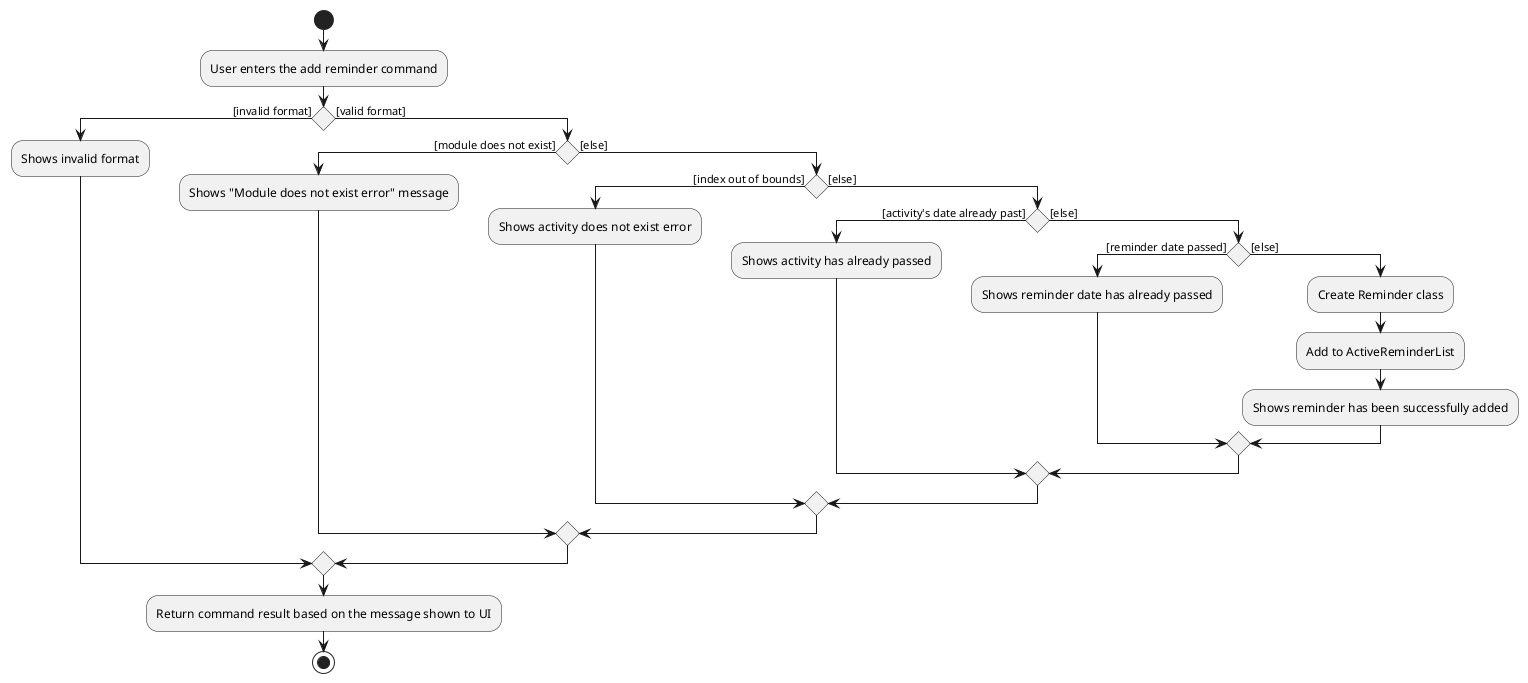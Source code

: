 @startuml
start
:User enters the add reminder command;

if () then ([invalid format])
    :Shows invalid format;
else ([valid format])
    if () then ([module does not exist])
        :Shows "Module does not exist error" message;
    else ([else])
        if () then ([index out of bounds])
            :Shows activity does not exist error;
        else ([else])
            if () then ([activity's date already past])
                :Shows activity has already passed;
            else ([else])
                if () then ([reminder date passed])
                    :Shows reminder date has already passed;
                else ([else])
                    :Create Reminder class;
                    :Add to ActiveReminderList;
                    :Shows reminder has been successfully added;
endif
endif
endif
endif
endif
:Return command result based on the message shown to UI;
stop
@enduml
